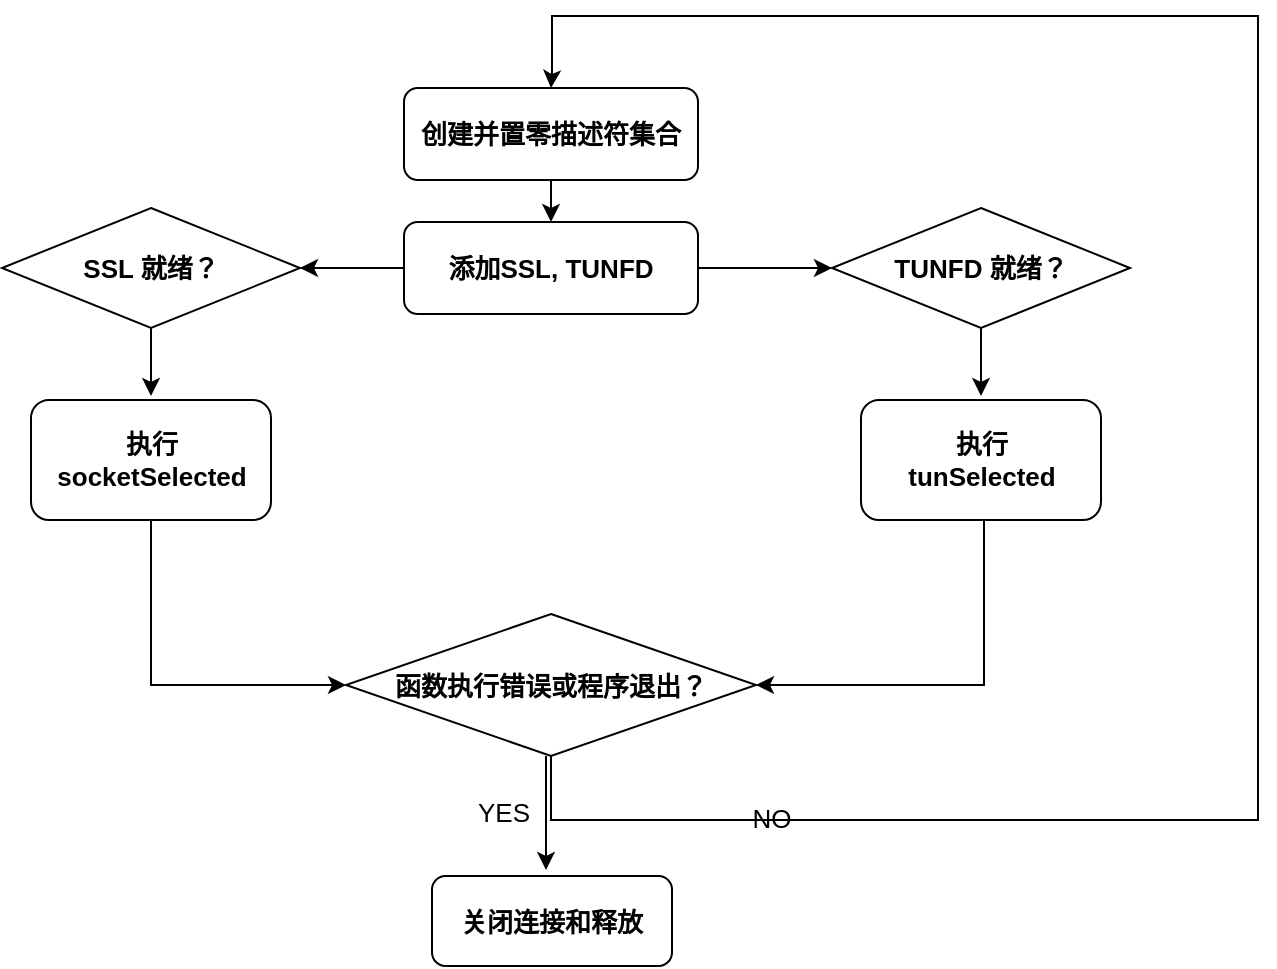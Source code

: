 <mxfile version="18.0.5" type="github">
  <diagram id="chEyBqHvHyaO6OamQ3Nb" name="Page-1">
    <mxGraphModel dx="782" dy="482" grid="0" gridSize="10" guides="1" tooltips="1" connect="1" arrows="1" fold="1" page="1" pageScale="1" pageWidth="827" pageHeight="1169" math="0" shadow="0">
      <root>
        <mxCell id="0" />
        <mxCell id="1" parent="0" />
        <mxCell id="UBMTEZpnfZvlLGRNxsVD-5" value="" style="edgeStyle=orthogonalEdgeStyle;rounded=0;orthogonalLoop=1;jettySize=auto;html=1;fontSize=13;" edge="1" parent="1" source="UBMTEZpnfZvlLGRNxsVD-1" target="UBMTEZpnfZvlLGRNxsVD-4">
          <mxGeometry relative="1" as="geometry" />
        </mxCell>
        <mxCell id="UBMTEZpnfZvlLGRNxsVD-1" value="创建并置零描述符集合" style="rounded=1;whiteSpace=wrap;html=1;fontStyle=1;fontSize=13;" vertex="1" parent="1">
          <mxGeometry x="287" y="76" width="147" height="46" as="geometry" />
        </mxCell>
        <mxCell id="UBMTEZpnfZvlLGRNxsVD-15" value="" style="edgeStyle=orthogonalEdgeStyle;rounded=0;orthogonalLoop=1;jettySize=auto;html=1;fontSize=13;" edge="1" parent="1" source="UBMTEZpnfZvlLGRNxsVD-4" target="UBMTEZpnfZvlLGRNxsVD-8">
          <mxGeometry relative="1" as="geometry" />
        </mxCell>
        <mxCell id="UBMTEZpnfZvlLGRNxsVD-16" value="" style="edgeStyle=orthogonalEdgeStyle;rounded=0;orthogonalLoop=1;jettySize=auto;html=1;fontSize=13;" edge="1" parent="1" source="UBMTEZpnfZvlLGRNxsVD-4" target="UBMTEZpnfZvlLGRNxsVD-13">
          <mxGeometry relative="1" as="geometry" />
        </mxCell>
        <mxCell id="UBMTEZpnfZvlLGRNxsVD-4" value="添加SSL, TUNFD" style="rounded=1;whiteSpace=wrap;html=1;fontStyle=1;fontSize=13;" vertex="1" parent="1">
          <mxGeometry x="287" y="143" width="147" height="46" as="geometry" />
        </mxCell>
        <mxCell id="UBMTEZpnfZvlLGRNxsVD-10" value="" style="edgeStyle=orthogonalEdgeStyle;rounded=0;orthogonalLoop=1;jettySize=auto;html=1;fontSize=13;" edge="1" parent="1" source="UBMTEZpnfZvlLGRNxsVD-8">
          <mxGeometry relative="1" as="geometry">
            <mxPoint x="160.5" y="230" as="targetPoint" />
          </mxGeometry>
        </mxCell>
        <mxCell id="UBMTEZpnfZvlLGRNxsVD-8" value="SSL 就绪？" style="rhombus;whiteSpace=wrap;html=1;fontSize=13;fontStyle=1" vertex="1" parent="1">
          <mxGeometry x="86" y="136" width="149" height="60" as="geometry" />
        </mxCell>
        <mxCell id="UBMTEZpnfZvlLGRNxsVD-21" style="edgeStyle=orthogonalEdgeStyle;rounded=0;orthogonalLoop=1;jettySize=auto;html=1;fontSize=13;entryX=0;entryY=0.5;entryDx=0;entryDy=0;" edge="1" parent="1" source="UBMTEZpnfZvlLGRNxsVD-11" target="UBMTEZpnfZvlLGRNxsVD-17">
          <mxGeometry relative="1" as="geometry">
            <mxPoint x="160.5" y="377" as="targetPoint" />
            <Array as="points">
              <mxPoint x="161" y="375" />
            </Array>
          </mxGeometry>
        </mxCell>
        <mxCell id="UBMTEZpnfZvlLGRNxsVD-11" value="执行socketSelected" style="rounded=1;whiteSpace=wrap;html=1;fontSize=13;fontStyle=1" vertex="1" parent="1">
          <mxGeometry x="100.5" y="232" width="120" height="60" as="geometry" />
        </mxCell>
        <mxCell id="UBMTEZpnfZvlLGRNxsVD-12" value="" style="edgeStyle=orthogonalEdgeStyle;rounded=0;orthogonalLoop=1;jettySize=auto;html=1;fontSize=13;" edge="1" parent="1" source="UBMTEZpnfZvlLGRNxsVD-13">
          <mxGeometry relative="1" as="geometry">
            <mxPoint x="575.5" y="230" as="targetPoint" />
          </mxGeometry>
        </mxCell>
        <mxCell id="UBMTEZpnfZvlLGRNxsVD-13" value="TUNFD 就绪？" style="rhombus;whiteSpace=wrap;html=1;fontSize=13;fontStyle=1" vertex="1" parent="1">
          <mxGeometry x="501" y="136" width="149" height="60" as="geometry" />
        </mxCell>
        <mxCell id="UBMTEZpnfZvlLGRNxsVD-14" value="执行&lt;br&gt;tunSelected" style="rounded=1;whiteSpace=wrap;html=1;fontSize=13;fontStyle=1" vertex="1" parent="1">
          <mxGeometry x="515.5" y="232" width="120" height="60" as="geometry" />
        </mxCell>
        <mxCell id="UBMTEZpnfZvlLGRNxsVD-24" style="edgeStyle=orthogonalEdgeStyle;rounded=0;orthogonalLoop=1;jettySize=auto;html=1;fontSize=13;entryX=0.5;entryY=0;entryDx=0;entryDy=0;" edge="1" parent="1" source="UBMTEZpnfZvlLGRNxsVD-17" target="UBMTEZpnfZvlLGRNxsVD-1">
          <mxGeometry relative="1" as="geometry">
            <mxPoint x="355" y="68" as="targetPoint" />
            <Array as="points">
              <mxPoint x="361" y="442" />
              <mxPoint x="714" y="442" />
              <mxPoint x="714" y="40" />
              <mxPoint x="361" y="40" />
              <mxPoint x="361" y="68" />
            </Array>
          </mxGeometry>
        </mxCell>
        <mxCell id="UBMTEZpnfZvlLGRNxsVD-17" value="函数执行错误或程序退出？" style="rhombus;whiteSpace=wrap;html=1;fontSize=13;fontStyle=1" vertex="1" parent="1">
          <mxGeometry x="258" y="339" width="205" height="71" as="geometry" />
        </mxCell>
        <mxCell id="UBMTEZpnfZvlLGRNxsVD-23" style="edgeStyle=orthogonalEdgeStyle;rounded=0;orthogonalLoop=1;jettySize=auto;html=1;fontSize=13;entryX=1;entryY=0.5;entryDx=0;entryDy=0;" edge="1" parent="1" target="UBMTEZpnfZvlLGRNxsVD-17">
          <mxGeometry relative="1" as="geometry">
            <mxPoint x="674.5" y="374.5" as="targetPoint" />
            <mxPoint x="577" y="292" as="sourcePoint" />
            <Array as="points">
              <mxPoint x="577" y="375" />
            </Array>
          </mxGeometry>
        </mxCell>
        <mxCell id="UBMTEZpnfZvlLGRNxsVD-25" value="NO" style="text;html=1;strokeColor=none;fillColor=none;align=center;verticalAlign=middle;whiteSpace=wrap;rounded=0;fontSize=13;" vertex="1" parent="1">
          <mxGeometry x="441" y="426" width="60" height="30" as="geometry" />
        </mxCell>
        <mxCell id="UBMTEZpnfZvlLGRNxsVD-26" value="" style="endArrow=classic;html=1;rounded=0;fontSize=13;" edge="1" parent="1">
          <mxGeometry width="50" height="50" relative="1" as="geometry">
            <mxPoint x="358" y="410" as="sourcePoint" />
            <mxPoint x="358" y="467" as="targetPoint" />
          </mxGeometry>
        </mxCell>
        <mxCell id="UBMTEZpnfZvlLGRNxsVD-27" value="关闭连接和释放" style="rounded=1;whiteSpace=wrap;html=1;fontSize=13;fontStyle=1" vertex="1" parent="1">
          <mxGeometry x="301" y="470" width="120" height="45" as="geometry" />
        </mxCell>
        <mxCell id="UBMTEZpnfZvlLGRNxsVD-28" value="YES" style="text;html=1;strokeColor=none;fillColor=none;align=center;verticalAlign=middle;whiteSpace=wrap;rounded=0;fontSize=13;" vertex="1" parent="1">
          <mxGeometry x="307" y="423" width="60" height="30" as="geometry" />
        </mxCell>
      </root>
    </mxGraphModel>
  </diagram>
</mxfile>
